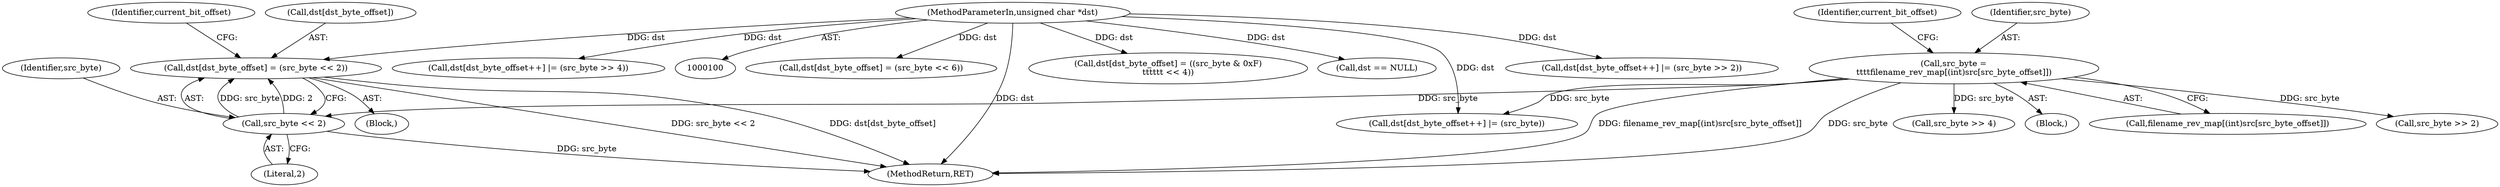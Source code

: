 digraph "0_linux_942080643bce061c3dd9d5718d3b745dcb39a8bc@array" {
"1000148" [label="(Call,dst[dst_byte_offset] = (src_byte << 2))"];
"1000152" [label="(Call,src_byte << 2)"];
"1000135" [label="(Call,src_byte =\n\t\t\t\tfilename_rev_map[(int)src[src_byte_offset]])"];
"1000101" [label="(MethodParameterIn,unsigned char *dst)"];
"1000133" [label="(Block,)"];
"1000190" [label="(Call,dst[dst_byte_offset] = (src_byte << 6))"];
"1000156" [label="(Identifier,current_bit_offset)"];
"1000137" [label="(Call,filename_rev_map[(int)src[src_byte_offset]])"];
"1000220" [label="(MethodReturn,RET)"];
"1000168" [label="(Call,dst[dst_byte_offset] = ((src_byte & 0xF)\n\t\t\t\t\t\t << 4))"];
"1000152" [label="(Call,src_byte << 2)"];
"1000119" [label="(Call,dst == NULL)"];
"1000182" [label="(Call,dst[dst_byte_offset++] |= (src_byte >> 2))"];
"1000187" [label="(Call,src_byte >> 2)"];
"1000145" [label="(Identifier,current_bit_offset)"];
"1000135" [label="(Call,src_byte =\n\t\t\t\tfilename_rev_map[(int)src[src_byte_offset]])"];
"1000146" [label="(Block,)"];
"1000101" [label="(MethodParameterIn,unsigned char *dst)"];
"1000148" [label="(Call,dst[dst_byte_offset] = (src_byte << 2))"];
"1000149" [label="(Call,dst[dst_byte_offset])"];
"1000153" [label="(Identifier,src_byte)"];
"1000154" [label="(Literal,2)"];
"1000160" [label="(Call,dst[dst_byte_offset++] |= (src_byte >> 4))"];
"1000202" [label="(Call,dst[dst_byte_offset++] |= (src_byte))"];
"1000165" [label="(Call,src_byte >> 4)"];
"1000136" [label="(Identifier,src_byte)"];
"1000148" -> "1000146"  [label="AST: "];
"1000148" -> "1000152"  [label="CFG: "];
"1000149" -> "1000148"  [label="AST: "];
"1000152" -> "1000148"  [label="AST: "];
"1000156" -> "1000148"  [label="CFG: "];
"1000148" -> "1000220"  [label="DDG: src_byte << 2"];
"1000148" -> "1000220"  [label="DDG: dst[dst_byte_offset]"];
"1000152" -> "1000148"  [label="DDG: src_byte"];
"1000152" -> "1000148"  [label="DDG: 2"];
"1000101" -> "1000148"  [label="DDG: dst"];
"1000152" -> "1000154"  [label="CFG: "];
"1000153" -> "1000152"  [label="AST: "];
"1000154" -> "1000152"  [label="AST: "];
"1000152" -> "1000220"  [label="DDG: src_byte"];
"1000135" -> "1000152"  [label="DDG: src_byte"];
"1000135" -> "1000133"  [label="AST: "];
"1000135" -> "1000137"  [label="CFG: "];
"1000136" -> "1000135"  [label="AST: "];
"1000137" -> "1000135"  [label="AST: "];
"1000145" -> "1000135"  [label="CFG: "];
"1000135" -> "1000220"  [label="DDG: src_byte"];
"1000135" -> "1000220"  [label="DDG: filename_rev_map[(int)src[src_byte_offset]]"];
"1000135" -> "1000165"  [label="DDG: src_byte"];
"1000135" -> "1000187"  [label="DDG: src_byte"];
"1000135" -> "1000202"  [label="DDG: src_byte"];
"1000101" -> "1000100"  [label="AST: "];
"1000101" -> "1000220"  [label="DDG: dst"];
"1000101" -> "1000119"  [label="DDG: dst"];
"1000101" -> "1000160"  [label="DDG: dst"];
"1000101" -> "1000168"  [label="DDG: dst"];
"1000101" -> "1000182"  [label="DDG: dst"];
"1000101" -> "1000190"  [label="DDG: dst"];
"1000101" -> "1000202"  [label="DDG: dst"];
}
